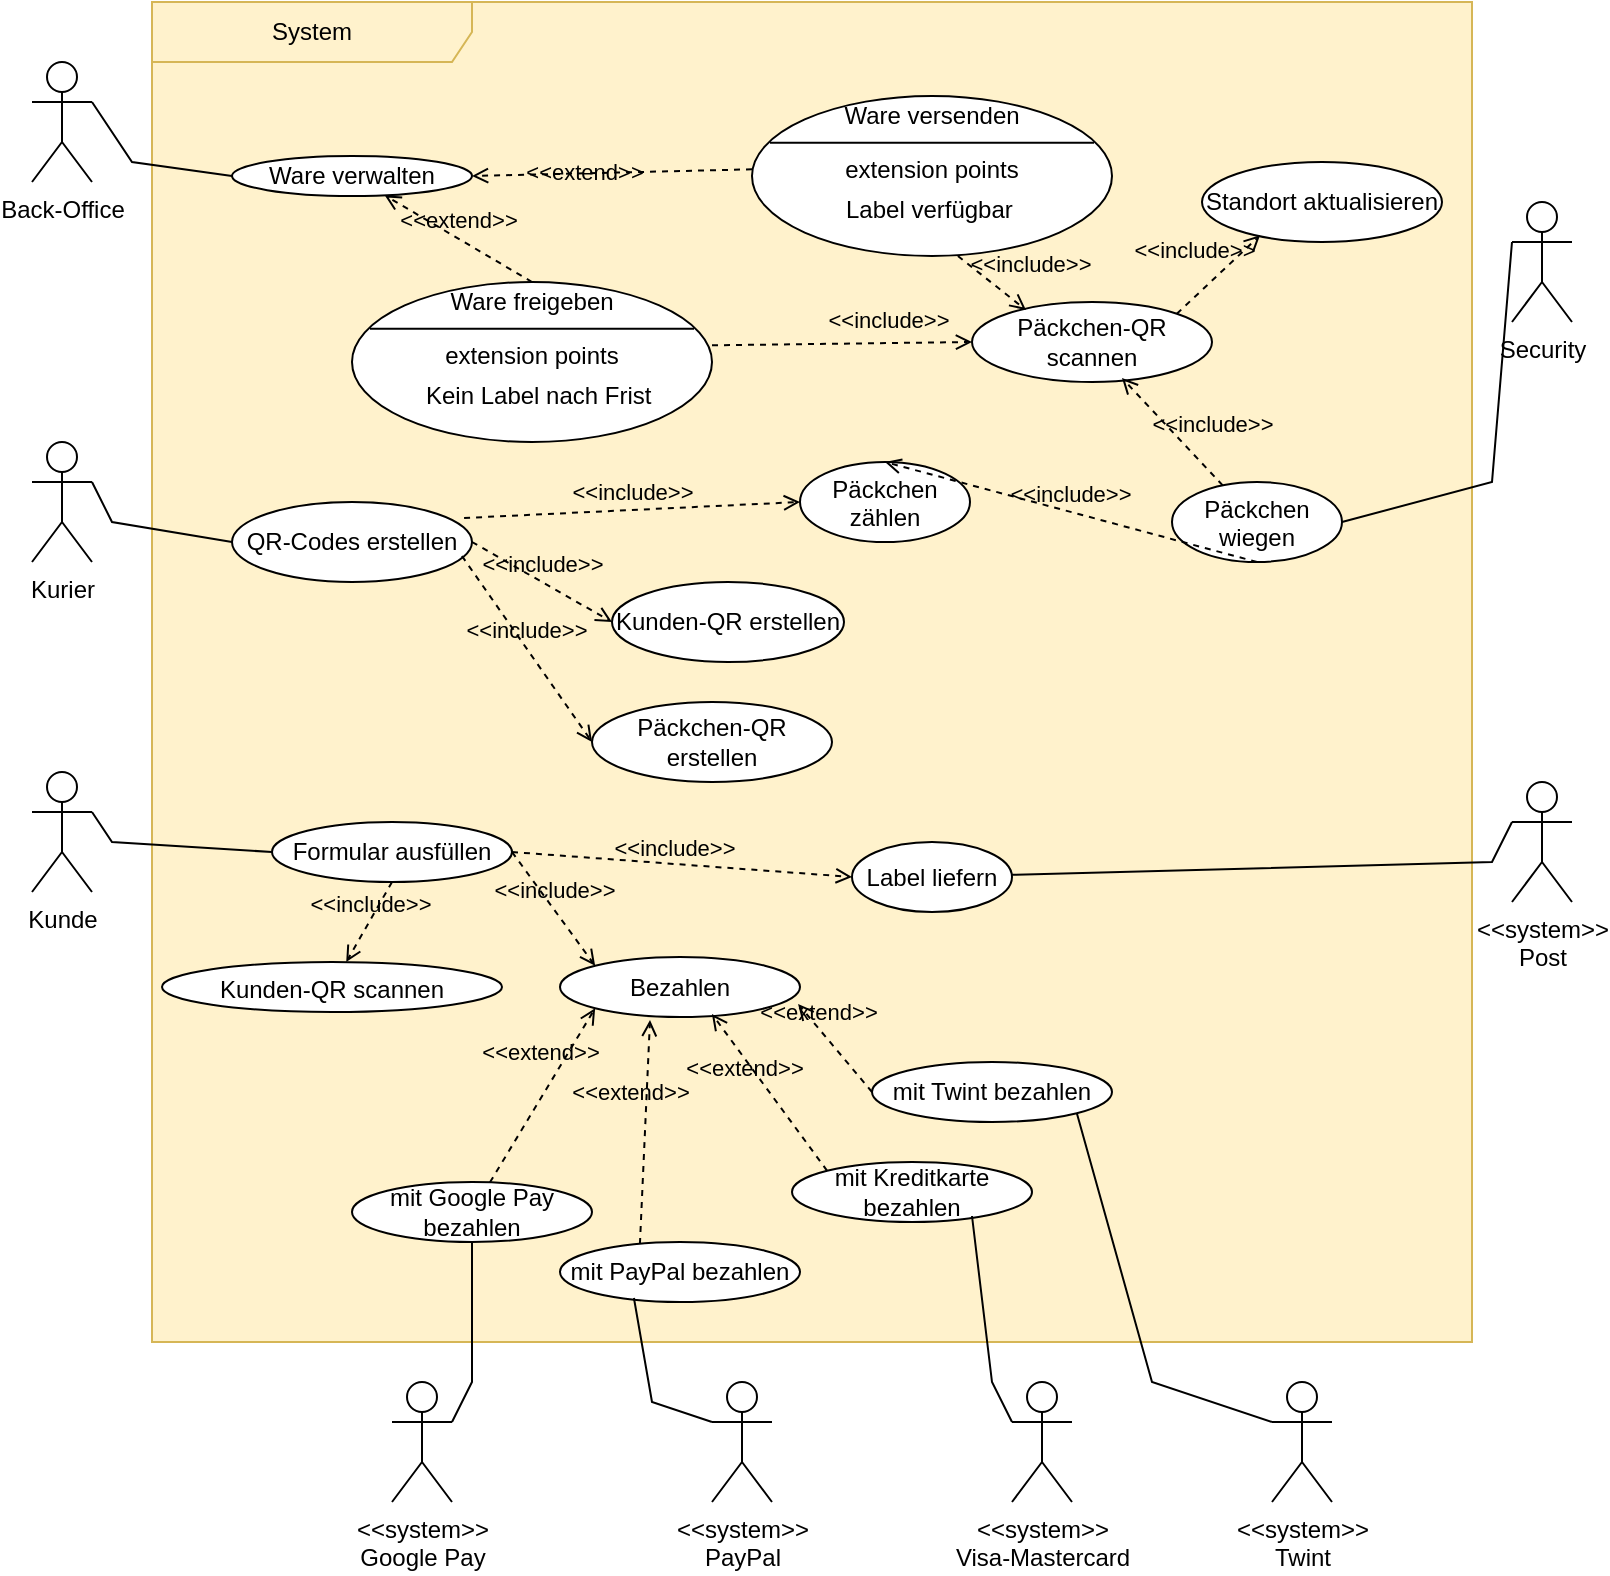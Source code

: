 <mxfile version="22.1.3" type="github">
  <diagram name="Seite-1" id="QL2GSqpA_WiwcAJyHZMA">
    <mxGraphModel dx="1674" dy="706" grid="1" gridSize="10" guides="1" tooltips="1" connect="1" arrows="1" fold="1" page="1" pageScale="1" pageWidth="827" pageHeight="1169" math="0" shadow="0">
      <root>
        <mxCell id="0" />
        <mxCell id="1" parent="0" />
        <mxCell id="UKI22RjMGTlyE8xqwT5Z-11" value="System" style="shape=umlFrame;whiteSpace=wrap;html=1;pointerEvents=0;recursiveResize=0;container=1;collapsible=0;width=160;fillStyle=auto;fillColor=#fff2cc;strokeColor=#d6b656;noLabel=0;gradientColor=none;swimlaneFillColor=#FFF2CC;" vertex="1" parent="1">
          <mxGeometry x="90" y="20" width="660" height="670" as="geometry" />
        </mxCell>
        <mxCell id="UKI22RjMGTlyE8xqwT5Z-12" value="&lt;div&gt;Kunden-QR scannen&lt;br&gt;&lt;/div&gt;" style="ellipse;whiteSpace=wrap;html=1;verticalAlign=top;" vertex="1" parent="UKI22RjMGTlyE8xqwT5Z-11">
          <mxGeometry x="5" y="480" width="170" height="25" as="geometry" />
        </mxCell>
        <mxCell id="UKI22RjMGTlyE8xqwT5Z-14" value="Päckchen wiegen" style="ellipse;whiteSpace=wrap;html=1;verticalAlign=top;" vertex="1" parent="UKI22RjMGTlyE8xqwT5Z-11">
          <mxGeometry x="510" y="240" width="85" height="40" as="geometry" />
        </mxCell>
        <mxCell id="UKI22RjMGTlyE8xqwT5Z-18" value="Label liefern" style="ellipse;whiteSpace=wrap;html=1;dashed=0;" vertex="1" parent="UKI22RjMGTlyE8xqwT5Z-11">
          <mxGeometry x="350" y="420" width="80" height="35" as="geometry" />
        </mxCell>
        <mxCell id="UKI22RjMGTlyE8xqwT5Z-30" value="QR-Codes erstellen" style="ellipse;whiteSpace=wrap;html=1;" vertex="1" parent="UKI22RjMGTlyE8xqwT5Z-11">
          <mxGeometry x="40" y="250" width="120" height="40" as="geometry" />
        </mxCell>
        <mxCell id="UKI22RjMGTlyE8xqwT5Z-36" value="&amp;lt;&amp;lt;include&amp;gt;&amp;gt;" style="html=1;verticalAlign=bottom;labelBackgroundColor=none;endArrow=open;endFill=0;dashed=1;rounded=0;exitX=0.5;exitY=1;exitDx=0;exitDy=0;" edge="1" parent="UKI22RjMGTlyE8xqwT5Z-11" source="UKI22RjMGTlyE8xqwT5Z-37" target="UKI22RjMGTlyE8xqwT5Z-12">
          <mxGeometry width="160" relative="1" as="geometry">
            <mxPoint x="230" y="519" as="sourcePoint" />
            <mxPoint x="133.95" y="553" as="targetPoint" />
          </mxGeometry>
        </mxCell>
        <mxCell id="UKI22RjMGTlyE8xqwT5Z-35" value="&amp;lt;&amp;lt;include&amp;gt;&amp;gt;" style="html=1;verticalAlign=bottom;labelBackgroundColor=none;endArrow=open;endFill=0;dashed=1;rounded=0;entryX=0;entryY=0.5;entryDx=0;entryDy=0;exitX=1;exitY=0.5;exitDx=0;exitDy=0;" edge="1" parent="UKI22RjMGTlyE8xqwT5Z-11" source="UKI22RjMGTlyE8xqwT5Z-37" target="UKI22RjMGTlyE8xqwT5Z-18">
          <mxGeometry x="-0.051" y="-1" width="160" relative="1" as="geometry">
            <mxPoint x="220" y="280" as="sourcePoint" />
            <mxPoint x="380" y="280" as="targetPoint" />
            <mxPoint as="offset" />
          </mxGeometry>
        </mxCell>
        <mxCell id="UKI22RjMGTlyE8xqwT5Z-37" value="Formular ausfüllen" style="ellipse;whiteSpace=wrap;html=1;" vertex="1" parent="UKI22RjMGTlyE8xqwT5Z-11">
          <mxGeometry x="60" y="410" width="120" height="30" as="geometry" />
        </mxCell>
        <mxCell id="UKI22RjMGTlyE8xqwT5Z-39" value="Bezahlen" style="ellipse;whiteSpace=wrap;html=1;" vertex="1" parent="UKI22RjMGTlyE8xqwT5Z-11">
          <mxGeometry x="204" y="477.5" width="120" height="30" as="geometry" />
        </mxCell>
        <mxCell id="UKI22RjMGTlyE8xqwT5Z-41" value="Ware verwalten" style="ellipse;whiteSpace=wrap;html=1;" vertex="1" parent="UKI22RjMGTlyE8xqwT5Z-11">
          <mxGeometry x="40" y="77" width="120" height="20" as="geometry" />
        </mxCell>
        <mxCell id="UKI22RjMGTlyE8xqwT5Z-43" value="" style="shape=ellipse;container=1;horizontal=1;horizontalStack=0;resizeParent=1;resizeParentMax=0;resizeLast=0;html=1;dashed=0;collapsible=0;" vertex="1" parent="UKI22RjMGTlyE8xqwT5Z-11">
          <mxGeometry x="100" y="140" width="180" height="80" as="geometry" />
        </mxCell>
        <mxCell id="UKI22RjMGTlyE8xqwT5Z-44" value="Ware freigeben" style="html=1;strokeColor=none;fillColor=none;align=center;verticalAlign=middle;rotatable=0;whiteSpace=wrap;" vertex="1" parent="UKI22RjMGTlyE8xqwT5Z-43">
          <mxGeometry width="180" height="20" as="geometry" />
        </mxCell>
        <mxCell id="UKI22RjMGTlyE8xqwT5Z-45" value="" style="line;strokeWidth=1;fillColor=none;rotatable=0;labelPosition=right;points=[];portConstraint=eastwest;dashed=0;resizeWidth=1;" vertex="1" parent="UKI22RjMGTlyE8xqwT5Z-43">
          <mxGeometry x="9" y="20" width="162" height="6.667" as="geometry" />
        </mxCell>
        <mxCell id="UKI22RjMGTlyE8xqwT5Z-46" value="extension points" style="text;html=1;align=center;verticalAlign=middle;rotatable=0;fillColor=none;strokeColor=none;whiteSpace=wrap;" vertex="1" parent="UKI22RjMGTlyE8xqwT5Z-43">
          <mxGeometry y="26.667" width="180" height="20" as="geometry" />
        </mxCell>
        <mxCell id="UKI22RjMGTlyE8xqwT5Z-47" value="Kein Label nach Frist" style="text;html=1;align=left;verticalAlign=middle;rotatable=0;spacingLeft=25;fillColor=none;strokeColor=none;whiteSpace=wrap;" vertex="1" parent="UKI22RjMGTlyE8xqwT5Z-43">
          <mxGeometry x="10" y="46.67" width="170" height="20" as="geometry" />
        </mxCell>
        <mxCell id="UKI22RjMGTlyE8xqwT5Z-40" value="&amp;lt;&amp;lt;include&amp;gt;&amp;gt;" style="html=1;verticalAlign=bottom;labelBackgroundColor=none;endArrow=open;endFill=0;dashed=1;rounded=0;entryX=0;entryY=0;entryDx=0;entryDy=0;exitX=1;exitY=0.5;exitDx=0;exitDy=0;" edge="1" parent="UKI22RjMGTlyE8xqwT5Z-11" source="UKI22RjMGTlyE8xqwT5Z-37" target="UKI22RjMGTlyE8xqwT5Z-39">
          <mxGeometry width="160" relative="1" as="geometry">
            <mxPoint x="170" y="330" as="sourcePoint" />
            <mxPoint x="440" y="385" as="targetPoint" />
          </mxGeometry>
        </mxCell>
        <mxCell id="UKI22RjMGTlyE8xqwT5Z-63" value="&amp;lt;&amp;lt;extend&amp;gt;&amp;gt;" style="html=1;verticalAlign=bottom;labelBackgroundColor=none;endArrow=open;endFill=0;dashed=1;rounded=0;exitX=0.5;exitY=0;exitDx=0;exitDy=0;" edge="1" parent="UKI22RjMGTlyE8xqwT5Z-11" source="UKI22RjMGTlyE8xqwT5Z-44" target="UKI22RjMGTlyE8xqwT5Z-41">
          <mxGeometry width="160" relative="1" as="geometry">
            <mxPoint x="440" y="310" as="sourcePoint" />
            <mxPoint x="600" y="310" as="targetPoint" />
          </mxGeometry>
        </mxCell>
        <mxCell id="UKI22RjMGTlyE8xqwT5Z-65" value="Päckchen-QR scannen" style="ellipse;whiteSpace=wrap;html=1;" vertex="1" parent="UKI22RjMGTlyE8xqwT5Z-11">
          <mxGeometry x="410" y="150" width="120" height="40" as="geometry" />
        </mxCell>
        <mxCell id="UKI22RjMGTlyE8xqwT5Z-68" value="&amp;lt;&amp;lt;include&amp;gt;&amp;gt;" style="html=1;verticalAlign=bottom;labelBackgroundColor=none;endArrow=open;endFill=0;dashed=1;rounded=0;entryX=0.625;entryY=0.95;entryDx=0;entryDy=0;entryPerimeter=0;" edge="1" parent="UKI22RjMGTlyE8xqwT5Z-11" source="UKI22RjMGTlyE8xqwT5Z-14" target="UKI22RjMGTlyE8xqwT5Z-65">
          <mxGeometry x="-0.47" y="-11" width="160" relative="1" as="geometry">
            <mxPoint x="153" y="340" as="sourcePoint" />
            <mxPoint x="284" y="325" as="targetPoint" />
            <mxPoint as="offset" />
          </mxGeometry>
        </mxCell>
        <mxCell id="UKI22RjMGTlyE8xqwT5Z-69" value="&amp;lt;&amp;lt;include&amp;gt;&amp;gt;" style="html=1;verticalAlign=bottom;labelBackgroundColor=none;endArrow=open;endFill=0;dashed=1;rounded=0;entryX=0;entryY=0.5;entryDx=0;entryDy=0;exitX=1;exitY=0.25;exitDx=0;exitDy=0;" edge="1" parent="UKI22RjMGTlyE8xqwT5Z-11" source="UKI22RjMGTlyE8xqwT5Z-46" target="UKI22RjMGTlyE8xqwT5Z-65">
          <mxGeometry x="0.363" y="3" width="160" relative="1" as="geometry">
            <mxPoint x="218" y="399" as="sourcePoint" />
            <mxPoint x="450" y="340" as="targetPoint" />
            <mxPoint as="offset" />
          </mxGeometry>
        </mxCell>
        <mxCell id="UKI22RjMGTlyE8xqwT5Z-71" value="Standort aktualisieren" style="ellipse;whiteSpace=wrap;html=1;" vertex="1" parent="UKI22RjMGTlyE8xqwT5Z-11">
          <mxGeometry x="525" y="80" width="120" height="40" as="geometry" />
        </mxCell>
        <mxCell id="UKI22RjMGTlyE8xqwT5Z-72" value="&amp;lt;&amp;lt;include&amp;gt;&amp;gt;" style="html=1;verticalAlign=bottom;labelBackgroundColor=none;endArrow=open;endFill=0;dashed=1;rounded=0;entryX=0.242;entryY=0.917;entryDx=0;entryDy=0;exitX=1;exitY=0;exitDx=0;exitDy=0;entryPerimeter=0;" edge="1" parent="UKI22RjMGTlyE8xqwT5Z-11" source="UKI22RjMGTlyE8xqwT5Z-65" target="UKI22RjMGTlyE8xqwT5Z-71">
          <mxGeometry x="-0.235" y="11" width="160" relative="1" as="geometry">
            <mxPoint x="153" y="340" as="sourcePoint" />
            <mxPoint x="284" y="325" as="targetPoint" />
            <mxPoint as="offset" />
          </mxGeometry>
        </mxCell>
        <mxCell id="UKI22RjMGTlyE8xqwT5Z-74" value="Päckchen zählen" style="ellipse;whiteSpace=wrap;html=1;verticalAlign=top;" vertex="1" parent="UKI22RjMGTlyE8xqwT5Z-11">
          <mxGeometry x="324" y="230" width="85" height="40" as="geometry" />
        </mxCell>
        <mxCell id="UKI22RjMGTlyE8xqwT5Z-75" value="&amp;lt;&amp;lt;include&amp;gt;&amp;gt;" style="html=1;verticalAlign=bottom;labelBackgroundColor=none;endArrow=open;endFill=0;dashed=1;rounded=0;entryX=0.5;entryY=0;entryDx=0;entryDy=0;exitX=0.5;exitY=1;exitDx=0;exitDy=0;" edge="1" parent="UKI22RjMGTlyE8xqwT5Z-11" source="UKI22RjMGTlyE8xqwT5Z-14" target="UKI22RjMGTlyE8xqwT5Z-74">
          <mxGeometry width="160" relative="1" as="geometry">
            <mxPoint x="463" y="354" as="sourcePoint" />
            <mxPoint x="436" y="392" as="targetPoint" />
          </mxGeometry>
        </mxCell>
        <mxCell id="UKI22RjMGTlyE8xqwT5Z-81" value="Kunden-QR erstellen" style="ellipse;whiteSpace=wrap;html=1;" vertex="1" parent="UKI22RjMGTlyE8xqwT5Z-11">
          <mxGeometry x="230" y="290" width="116" height="40" as="geometry" />
        </mxCell>
        <mxCell id="UKI22RjMGTlyE8xqwT5Z-80" value="Päckchen-QR erstellen" style="ellipse;whiteSpace=wrap;html=1;" vertex="1" parent="UKI22RjMGTlyE8xqwT5Z-11">
          <mxGeometry x="220" y="350" width="120" height="40" as="geometry" />
        </mxCell>
        <mxCell id="UKI22RjMGTlyE8xqwT5Z-82" value="&amp;lt;&amp;lt;include&amp;gt;&amp;gt;" style="html=1;verticalAlign=bottom;labelBackgroundColor=none;endArrow=open;endFill=0;dashed=1;rounded=0;entryX=0;entryY=0.5;entryDx=0;entryDy=0;exitX=0.958;exitY=0.675;exitDx=0;exitDy=0;exitPerimeter=0;" edge="1" parent="UKI22RjMGTlyE8xqwT5Z-11" source="UKI22RjMGTlyE8xqwT5Z-30" target="UKI22RjMGTlyE8xqwT5Z-80">
          <mxGeometry width="160" relative="1" as="geometry">
            <mxPoint x="193" y="640" as="sourcePoint" />
            <mxPoint x="324" y="625" as="targetPoint" />
          </mxGeometry>
        </mxCell>
        <mxCell id="UKI22RjMGTlyE8xqwT5Z-83" value="&amp;lt;&amp;lt;include&amp;gt;&amp;gt;" style="html=1;verticalAlign=bottom;labelBackgroundColor=none;endArrow=open;endFill=0;dashed=1;rounded=0;entryX=0;entryY=0.5;entryDx=0;entryDy=0;exitX=1;exitY=0.5;exitDx=0;exitDy=0;" edge="1" parent="UKI22RjMGTlyE8xqwT5Z-11" source="UKI22RjMGTlyE8xqwT5Z-30" target="UKI22RjMGTlyE8xqwT5Z-81">
          <mxGeometry width="160" relative="1" as="geometry">
            <mxPoint x="195" y="547" as="sourcePoint" />
            <mxPoint x="231" y="559" as="targetPoint" />
          </mxGeometry>
        </mxCell>
        <mxCell id="UKI22RjMGTlyE8xqwT5Z-86" value="&amp;lt;&amp;lt;include&amp;gt;&amp;gt;" style="html=1;verticalAlign=bottom;labelBackgroundColor=none;endArrow=open;endFill=0;dashed=1;rounded=0;exitX=0.967;exitY=0.2;exitDx=0;exitDy=0;entryX=0;entryY=0.5;entryDx=0;entryDy=0;exitPerimeter=0;" edge="1" parent="UKI22RjMGTlyE8xqwT5Z-11" source="UKI22RjMGTlyE8xqwT5Z-30" target="UKI22RjMGTlyE8xqwT5Z-74">
          <mxGeometry width="160" relative="1" as="geometry">
            <mxPoint x="182" y="526" as="sourcePoint" />
            <mxPoint x="305" y="564" as="targetPoint" />
          </mxGeometry>
        </mxCell>
        <mxCell id="UKI22RjMGTlyE8xqwT5Z-88" value="mit Twint bezahlen" style="ellipse;whiteSpace=wrap;html=1;" vertex="1" parent="UKI22RjMGTlyE8xqwT5Z-11">
          <mxGeometry x="360" y="530" width="120" height="30" as="geometry" />
        </mxCell>
        <mxCell id="UKI22RjMGTlyE8xqwT5Z-89" value="mit Kreditkarte bezahlen" style="ellipse;whiteSpace=wrap;html=1;" vertex="1" parent="UKI22RjMGTlyE8xqwT5Z-11">
          <mxGeometry x="320" y="580" width="120" height="30" as="geometry" />
        </mxCell>
        <mxCell id="UKI22RjMGTlyE8xqwT5Z-91" value="mit Google Pay bezahlen" style="ellipse;whiteSpace=wrap;html=1;" vertex="1" parent="UKI22RjMGTlyE8xqwT5Z-11">
          <mxGeometry x="100" y="590" width="120" height="30" as="geometry" />
        </mxCell>
        <mxCell id="UKI22RjMGTlyE8xqwT5Z-90" value="mit PayPal bezahlen" style="ellipse;whiteSpace=wrap;html=1;" vertex="1" parent="UKI22RjMGTlyE8xqwT5Z-11">
          <mxGeometry x="204" y="620" width="120" height="30" as="geometry" />
        </mxCell>
        <mxCell id="UKI22RjMGTlyE8xqwT5Z-95" value="&amp;lt;&amp;lt;extend&amp;gt;&amp;gt;" style="html=1;verticalAlign=bottom;labelBackgroundColor=none;endArrow=open;endFill=0;dashed=1;rounded=0;entryX=0;entryY=1;entryDx=0;entryDy=0;" edge="1" parent="UKI22RjMGTlyE8xqwT5Z-11" source="UKI22RjMGTlyE8xqwT5Z-91" target="UKI22RjMGTlyE8xqwT5Z-39">
          <mxGeometry x="0.198" y="8" width="160" relative="1" as="geometry">
            <mxPoint x="340" y="124" as="sourcePoint" />
            <mxPoint x="200" y="127" as="targetPoint" />
            <mxPoint as="offset" />
          </mxGeometry>
        </mxCell>
        <mxCell id="UKI22RjMGTlyE8xqwT5Z-94" value="&amp;lt;&amp;lt;extend&amp;gt;&amp;gt;" style="html=1;verticalAlign=bottom;labelBackgroundColor=none;endArrow=open;endFill=0;dashed=1;rounded=0;exitX=0.333;exitY=0.033;exitDx=0;exitDy=0;entryX=0.375;entryY=1.05;entryDx=0;entryDy=0;entryPerimeter=0;exitPerimeter=0;" edge="1" parent="UKI22RjMGTlyE8xqwT5Z-11" source="UKI22RjMGTlyE8xqwT5Z-90" target="UKI22RjMGTlyE8xqwT5Z-39">
          <mxGeometry x="0.198" y="8" width="160" relative="1" as="geometry">
            <mxPoint x="330" y="114" as="sourcePoint" />
            <mxPoint x="190" y="117" as="targetPoint" />
            <mxPoint as="offset" />
          </mxGeometry>
        </mxCell>
        <mxCell id="UKI22RjMGTlyE8xqwT5Z-93" value="&amp;lt;&amp;lt;extend&amp;gt;&amp;gt;" style="html=1;verticalAlign=bottom;labelBackgroundColor=none;endArrow=open;endFill=0;dashed=1;rounded=0;exitX=0;exitY=0;exitDx=0;exitDy=0;entryX=0.633;entryY=0.95;entryDx=0;entryDy=0;entryPerimeter=0;" edge="1" parent="UKI22RjMGTlyE8xqwT5Z-11" source="UKI22RjMGTlyE8xqwT5Z-89" target="UKI22RjMGTlyE8xqwT5Z-39">
          <mxGeometry x="0.198" y="8" width="160" relative="1" as="geometry">
            <mxPoint x="320" y="104" as="sourcePoint" />
            <mxPoint x="180" y="107" as="targetPoint" />
            <mxPoint as="offset" />
          </mxGeometry>
        </mxCell>
        <mxCell id="UKI22RjMGTlyE8xqwT5Z-92" value="&amp;lt;&amp;lt;extend&amp;gt;&amp;gt;" style="html=1;verticalAlign=bottom;labelBackgroundColor=none;endArrow=open;endFill=0;dashed=1;rounded=0;exitX=0;exitY=0.5;exitDx=0;exitDy=0;entryX=0.992;entryY=0.783;entryDx=0;entryDy=0;entryPerimeter=0;" edge="1" parent="UKI22RjMGTlyE8xqwT5Z-11" source="UKI22RjMGTlyE8xqwT5Z-88" target="UKI22RjMGTlyE8xqwT5Z-39">
          <mxGeometry x="0.429" y="1" width="160" relative="1" as="geometry">
            <mxPoint x="310" y="94" as="sourcePoint" />
            <mxPoint x="170" y="97" as="targetPoint" />
            <mxPoint as="offset" />
          </mxGeometry>
        </mxCell>
        <mxCell id="UKI22RjMGTlyE8xqwT5Z-2" value="Back-Office" style="shape=umlActor;verticalLabelPosition=bottom;verticalAlign=top;html=1;" vertex="1" parent="1">
          <mxGeometry x="30" y="50" width="30" height="60" as="geometry" />
        </mxCell>
        <mxCell id="UKI22RjMGTlyE8xqwT5Z-3" value="Security" style="shape=umlActor;verticalLabelPosition=bottom;verticalAlign=top;html=1;" vertex="1" parent="1">
          <mxGeometry x="770" y="120" width="30" height="60" as="geometry" />
        </mxCell>
        <mxCell id="UKI22RjMGTlyE8xqwT5Z-4" value="Kunde" style="shape=umlActor;verticalLabelPosition=bottom;verticalAlign=top;html=1;" vertex="1" parent="1">
          <mxGeometry x="30" y="405" width="30" height="60" as="geometry" />
        </mxCell>
        <mxCell id="UKI22RjMGTlyE8xqwT5Z-5" value="Kurier" style="shape=umlActor;verticalLabelPosition=bottom;verticalAlign=top;html=1;" vertex="1" parent="1">
          <mxGeometry x="30" y="240" width="30" height="60" as="geometry" />
        </mxCell>
        <mxCell id="UKI22RjMGTlyE8xqwT5Z-25" value="" style="endArrow=none;html=1;rounded=0;entryX=0;entryY=0.333;entryDx=0;entryDy=0;entryPerimeter=0;exitX=1;exitY=0.5;exitDx=0;exitDy=0;" edge="1" parent="1" source="UKI22RjMGTlyE8xqwT5Z-14" target="UKI22RjMGTlyE8xqwT5Z-3">
          <mxGeometry width="50" height="50" relative="1" as="geometry">
            <mxPoint x="670" y="440" as="sourcePoint" />
            <mxPoint x="630" y="490" as="targetPoint" />
            <Array as="points">
              <mxPoint x="760" y="260" />
            </Array>
          </mxGeometry>
        </mxCell>
        <mxCell id="UKI22RjMGTlyE8xqwT5Z-26" value="" style="endArrow=none;html=1;rounded=0;entryX=0;entryY=0.333;entryDx=0;entryDy=0;entryPerimeter=0;" edge="1" parent="1" source="UKI22RjMGTlyE8xqwT5Z-18" target="UKI22RjMGTlyE8xqwT5Z-27">
          <mxGeometry width="50" height="50" relative="1" as="geometry">
            <mxPoint x="580" y="540" as="sourcePoint" />
            <mxPoint x="652.08" y="304.03" as="targetPoint" />
            <Array as="points">
              <mxPoint x="760" y="450" />
            </Array>
          </mxGeometry>
        </mxCell>
        <mxCell id="UKI22RjMGTlyE8xqwT5Z-27" value="&lt;div&gt;&amp;lt;&amp;lt;system&amp;gt;&amp;gt;&lt;/div&gt;&lt;div&gt;Post&lt;br&gt;&lt;/div&gt;" style="shape=umlActor;verticalLabelPosition=bottom;verticalAlign=top;html=1;" vertex="1" parent="1">
          <mxGeometry x="770.0" y="410" width="30" height="60" as="geometry" />
        </mxCell>
        <mxCell id="UKI22RjMGTlyE8xqwT5Z-38" value="" style="endArrow=none;html=1;rounded=0;entryX=0;entryY=0.5;entryDx=0;entryDy=0;exitX=1;exitY=0.333;exitDx=0;exitDy=0;exitPerimeter=0;" edge="1" parent="1" source="UKI22RjMGTlyE8xqwT5Z-4" target="UKI22RjMGTlyE8xqwT5Z-37">
          <mxGeometry width="50" height="50" relative="1" as="geometry">
            <mxPoint x="60" y="500" as="sourcePoint" />
            <mxPoint x="130" y="500" as="targetPoint" />
            <Array as="points">
              <mxPoint x="70" y="440" />
            </Array>
          </mxGeometry>
        </mxCell>
        <mxCell id="UKI22RjMGTlyE8xqwT5Z-42" value="" style="endArrow=none;html=1;rounded=0;entryX=0;entryY=0.5;entryDx=0;entryDy=0;exitX=1;exitY=0.333;exitDx=0;exitDy=0;exitPerimeter=0;" edge="1" parent="1" source="UKI22RjMGTlyE8xqwT5Z-2" target="UKI22RjMGTlyE8xqwT5Z-41">
          <mxGeometry width="50" height="50" relative="1" as="geometry">
            <mxPoint x="70" y="380" as="sourcePoint" />
            <mxPoint x="130" y="390" as="targetPoint" />
            <Array as="points">
              <mxPoint x="80" y="100" />
            </Array>
          </mxGeometry>
        </mxCell>
        <mxCell id="UKI22RjMGTlyE8xqwT5Z-58" value="" style="shape=ellipse;container=1;horizontal=1;horizontalStack=0;resizeParent=1;resizeParentMax=0;resizeLast=0;html=1;dashed=0;collapsible=0;" vertex="1" parent="1">
          <mxGeometry x="390" y="67" width="180" height="80" as="geometry" />
        </mxCell>
        <mxCell id="UKI22RjMGTlyE8xqwT5Z-59" value="Ware versenden" style="html=1;strokeColor=none;fillColor=none;align=center;verticalAlign=middle;rotatable=0;whiteSpace=wrap;" vertex="1" parent="UKI22RjMGTlyE8xqwT5Z-58">
          <mxGeometry width="180" height="20" as="geometry" />
        </mxCell>
        <mxCell id="UKI22RjMGTlyE8xqwT5Z-60" value="" style="line;strokeWidth=1;fillColor=none;rotatable=0;labelPosition=right;points=[];portConstraint=eastwest;dashed=0;resizeWidth=1;" vertex="1" parent="UKI22RjMGTlyE8xqwT5Z-58">
          <mxGeometry x="9" y="20" width="162" height="6.667" as="geometry" />
        </mxCell>
        <mxCell id="UKI22RjMGTlyE8xqwT5Z-61" value="extension points" style="text;html=1;align=center;verticalAlign=middle;rotatable=0;fillColor=none;strokeColor=none;whiteSpace=wrap;" vertex="1" parent="UKI22RjMGTlyE8xqwT5Z-58">
          <mxGeometry y="26.667" width="180" height="20" as="geometry" />
        </mxCell>
        <mxCell id="UKI22RjMGTlyE8xqwT5Z-62" value="Label verfügbar" style="text;html=1;align=left;verticalAlign=middle;rotatable=0;spacingLeft=25;fillColor=none;strokeColor=none;whiteSpace=wrap;" vertex="1" parent="UKI22RjMGTlyE8xqwT5Z-58">
          <mxGeometry x="20" y="46.67" width="160" height="20" as="geometry" />
        </mxCell>
        <mxCell id="UKI22RjMGTlyE8xqwT5Z-64" value="&amp;lt;&amp;lt;extend&amp;gt;&amp;gt;" style="html=1;verticalAlign=bottom;labelBackgroundColor=none;endArrow=open;endFill=0;dashed=1;rounded=0;exitX=0;exitY=0.5;exitDx=0;exitDy=0;entryX=1;entryY=0.5;entryDx=0;entryDy=0;" edge="1" parent="1" source="UKI22RjMGTlyE8xqwT5Z-61" target="UKI22RjMGTlyE8xqwT5Z-41">
          <mxGeometry x="0.198" y="8" width="160" relative="1" as="geometry">
            <mxPoint x="225" y="278" as="sourcePoint" />
            <mxPoint x="198" y="310" as="targetPoint" />
            <mxPoint as="offset" />
          </mxGeometry>
        </mxCell>
        <mxCell id="UKI22RjMGTlyE8xqwT5Z-70" value="&amp;lt;&amp;lt;include&amp;gt;&amp;gt;" style="html=1;verticalAlign=bottom;labelBackgroundColor=none;endArrow=open;endFill=0;dashed=1;rounded=0;entryX=0.225;entryY=0.1;entryDx=0;entryDy=0;exitX=0.572;exitY=1;exitDx=0;exitDy=0;exitPerimeter=0;entryPerimeter=0;" edge="1" parent="1" source="UKI22RjMGTlyE8xqwT5Z-58" target="UKI22RjMGTlyE8xqwT5Z-65">
          <mxGeometry x="0.677" y="12" width="160" relative="1" as="geometry">
            <mxPoint x="319" y="156" as="sourcePoint" />
            <mxPoint x="510" y="210" as="targetPoint" />
            <mxPoint as="offset" />
          </mxGeometry>
        </mxCell>
        <mxCell id="UKI22RjMGTlyE8xqwT5Z-77" value="" style="endArrow=none;html=1;rounded=0;exitX=1;exitY=0.333;exitDx=0;exitDy=0;exitPerimeter=0;entryX=0;entryY=0.5;entryDx=0;entryDy=0;" edge="1" parent="1" source="UKI22RjMGTlyE8xqwT5Z-5" target="UKI22RjMGTlyE8xqwT5Z-30">
          <mxGeometry width="50" height="50" relative="1" as="geometry">
            <mxPoint x="70" y="260" as="sourcePoint" />
            <mxPoint x="377.5" y="550" as="targetPoint" />
            <Array as="points">
              <mxPoint x="70" y="280" />
            </Array>
          </mxGeometry>
        </mxCell>
        <mxCell id="UKI22RjMGTlyE8xqwT5Z-96" value="&lt;div&gt;&amp;lt;&amp;lt;system&amp;gt;&amp;gt;&lt;/div&gt;&lt;div&gt;Google Pay&lt;br&gt;&lt;/div&gt;" style="shape=umlActor;verticalLabelPosition=bottom;verticalAlign=top;html=1;" vertex="1" parent="1">
          <mxGeometry x="210.0" y="710" width="30" height="60" as="geometry" />
        </mxCell>
        <mxCell id="UKI22RjMGTlyE8xqwT5Z-97" value="&lt;div&gt;&amp;lt;&amp;lt;system&amp;gt;&amp;gt;&lt;/div&gt;&lt;div&gt;PayPal&lt;br&gt;&lt;/div&gt;" style="shape=umlActor;verticalLabelPosition=bottom;verticalAlign=top;html=1;" vertex="1" parent="1">
          <mxGeometry x="370.0" y="710" width="30" height="60" as="geometry" />
        </mxCell>
        <mxCell id="UKI22RjMGTlyE8xqwT5Z-98" value="&lt;div&gt;&amp;lt;&amp;lt;system&amp;gt;&amp;gt;&lt;/div&gt;&lt;div&gt;Visa-Mastercard&lt;br&gt;&lt;/div&gt;" style="shape=umlActor;verticalLabelPosition=bottom;verticalAlign=top;html=1;" vertex="1" parent="1">
          <mxGeometry x="520.0" y="710" width="30" height="60" as="geometry" />
        </mxCell>
        <mxCell id="UKI22RjMGTlyE8xqwT5Z-99" value="&lt;div&gt;&amp;lt;&amp;lt;system&amp;gt;&amp;gt;&lt;/div&gt;&lt;div&gt;Twint&lt;br&gt;&lt;/div&gt;" style="shape=umlActor;verticalLabelPosition=bottom;verticalAlign=top;html=1;" vertex="1" parent="1">
          <mxGeometry x="650.0" y="710" width="30" height="60" as="geometry" />
        </mxCell>
        <mxCell id="UKI22RjMGTlyE8xqwT5Z-103" value="" style="endArrow=none;html=1;rounded=0;exitX=1;exitY=0.333;exitDx=0;exitDy=0;exitPerimeter=0;entryX=0.5;entryY=1;entryDx=0;entryDy=0;" edge="1" parent="1" source="UKI22RjMGTlyE8xqwT5Z-96" target="UKI22RjMGTlyE8xqwT5Z-91">
          <mxGeometry width="50" height="50" relative="1" as="geometry">
            <mxPoint x="580" y="510" as="sourcePoint" />
            <mxPoint x="630" y="460" as="targetPoint" />
            <Array as="points">
              <mxPoint x="250" y="710" />
            </Array>
          </mxGeometry>
        </mxCell>
        <mxCell id="UKI22RjMGTlyE8xqwT5Z-104" value="" style="endArrow=none;html=1;rounded=0;exitX=0;exitY=0.333;exitDx=0;exitDy=0;exitPerimeter=0;entryX=0.308;entryY=0.933;entryDx=0;entryDy=0;entryPerimeter=0;" edge="1" parent="1" source="UKI22RjMGTlyE8xqwT5Z-97" target="UKI22RjMGTlyE8xqwT5Z-90">
          <mxGeometry width="50" height="50" relative="1" as="geometry">
            <mxPoint x="250" y="740" as="sourcePoint" />
            <mxPoint x="260" y="650" as="targetPoint" />
            <Array as="points">
              <mxPoint x="340" y="720" />
            </Array>
          </mxGeometry>
        </mxCell>
        <mxCell id="UKI22RjMGTlyE8xqwT5Z-105" value="" style="endArrow=none;html=1;rounded=0;exitX=0;exitY=0.333;exitDx=0;exitDy=0;exitPerimeter=0;entryX=0.75;entryY=0.9;entryDx=0;entryDy=0;entryPerimeter=0;" edge="1" parent="1" source="UKI22RjMGTlyE8xqwT5Z-98" target="UKI22RjMGTlyE8xqwT5Z-89">
          <mxGeometry width="50" height="50" relative="1" as="geometry">
            <mxPoint x="250" y="740" as="sourcePoint" />
            <mxPoint x="260" y="650" as="targetPoint" />
            <Array as="points">
              <mxPoint x="510" y="710" />
            </Array>
          </mxGeometry>
        </mxCell>
        <mxCell id="UKI22RjMGTlyE8xqwT5Z-108" value="" style="endArrow=none;html=1;rounded=0;entryX=1;entryY=1;entryDx=0;entryDy=0;exitX=0;exitY=0.333;exitDx=0;exitDy=0;exitPerimeter=0;" edge="1" parent="1" source="UKI22RjMGTlyE8xqwT5Z-99" target="UKI22RjMGTlyE8xqwT5Z-88">
          <mxGeometry width="50" height="50" relative="1" as="geometry">
            <mxPoint x="530" y="740" as="sourcePoint" />
            <mxPoint x="510" y="637" as="targetPoint" />
            <Array as="points">
              <mxPoint x="590" y="710" />
            </Array>
          </mxGeometry>
        </mxCell>
      </root>
    </mxGraphModel>
  </diagram>
</mxfile>
